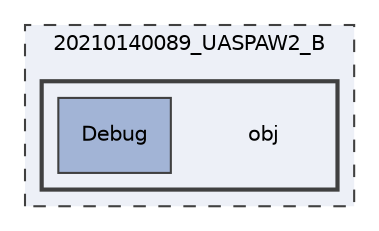 digraph "20210140089_UASPAW2_B/obj"
{
 // LATEX_PDF_SIZE
  edge [fontname="Helvetica",fontsize="10",labelfontname="Helvetica",labelfontsize="10"];
  node [fontname="Helvetica",fontsize="10",shape=record];
  compound=true
  subgraph clusterdir_41db3c85c266eb2a863b9d1bd25aa06f {
    graph [ bgcolor="#edf0f7", pencolor="grey25", style="filled,dashed,", label="20210140089_UASPAW2_B", fontname="Helvetica", fontsize="10", URL="dir_41db3c85c266eb2a863b9d1bd25aa06f.html"]
  subgraph clusterdir_25d9bc2195302e7a59252a2ba68135a6 {
    graph [ bgcolor="#edf0f7", pencolor="grey25", style="filled,bold,", label="", fontname="Helvetica", fontsize="10", URL="dir_25d9bc2195302e7a59252a2ba68135a6.html"]
    dir_25d9bc2195302e7a59252a2ba68135a6 [shape=plaintext, label="obj"];
  dir_d949141d449736abf06c4e9ceb359e72 [shape=box, label="Debug", style="filled,", fillcolor="#a2b4d6", color="grey25", URL="dir_d949141d449736abf06c4e9ceb359e72.html"];
  }
  }
}
